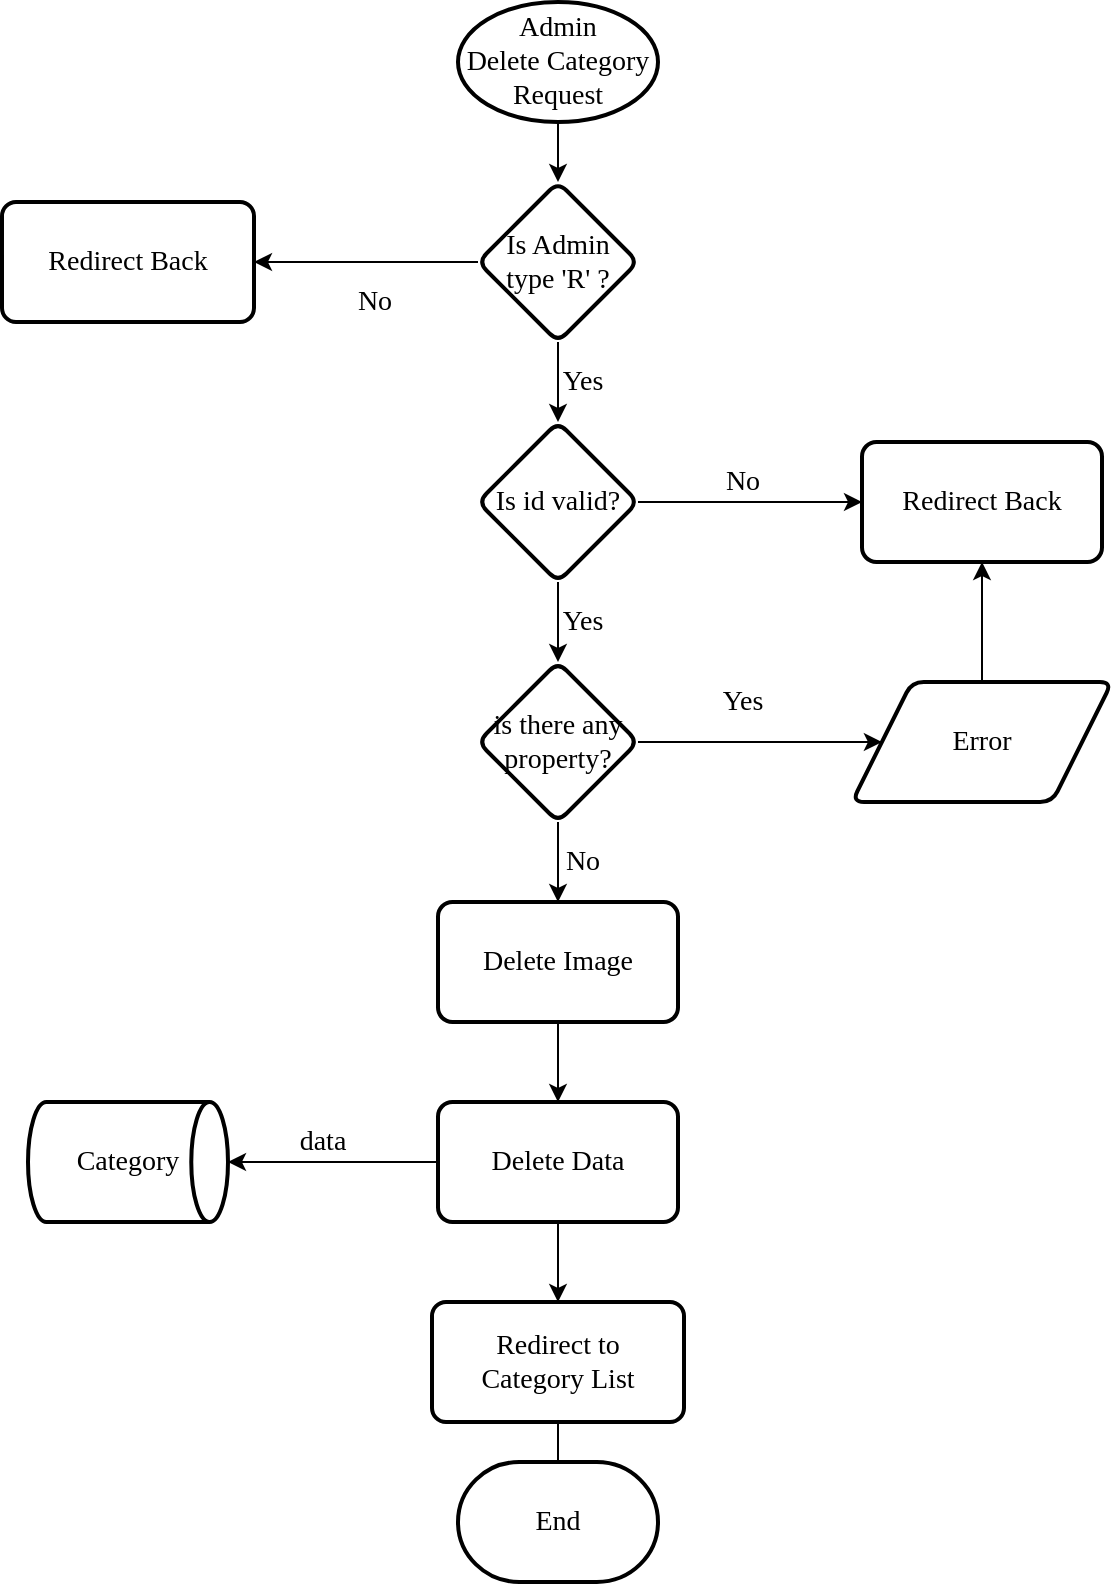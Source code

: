 <mxfile version="17.2.4" type="device"><diagram id="C5RBs43oDa-KdzZeNtuy" name="Page-1"><mxGraphModel dx="1422" dy="737" grid="1" gridSize="10" guides="1" tooltips="1" connect="1" arrows="1" fold="1" page="1" pageScale="1" pageWidth="827" pageHeight="1169" math="0" shadow="0"><root><mxCell id="WIyWlLk6GJQsqaUBKTNV-0"/><mxCell id="WIyWlLk6GJQsqaUBKTNV-1" parent="WIyWlLk6GJQsqaUBKTNV-0"/><mxCell id="Tvj6HyRefxda1XUgVE5Q-8" style="edgeStyle=orthogonalEdgeStyle;rounded=0;orthogonalLoop=1;jettySize=auto;html=1;fontFamily=Times New Roman;" parent="WIyWlLk6GJQsqaUBKTNV-1" source="QMA3gvf6sLXdcExjiy3S-0" target="Tvj6HyRefxda1XUgVE5Q-6" edge="1"><mxGeometry relative="1" as="geometry"/></mxCell><mxCell id="QMA3gvf6sLXdcExjiy3S-0" value="Admin &lt;br&gt;Delete Category Request" style="strokeWidth=2;html=1;shape=mxgraph.flowchart.start_1;whiteSpace=wrap;fontFamily=Times New Roman;fontSize=14;" parent="WIyWlLk6GJQsqaUBKTNV-1" vertex="1"><mxGeometry x="368" y="10" width="100" height="60" as="geometry"/></mxCell><mxCell id="Tvj6HyRefxda1XUgVE5Q-5" value="No" style="edgeStyle=orthogonalEdgeStyle;rounded=0;orthogonalLoop=1;jettySize=auto;html=1;fontFamily=Times New Roman;fontSize=14;" parent="WIyWlLk6GJQsqaUBKTNV-1" source="Tvj6HyRefxda1XUgVE5Q-6" target="Tvj6HyRefxda1XUgVE5Q-7" edge="1"><mxGeometry x="-0.061" y="20" relative="1" as="geometry"><mxPoint as="offset"/></mxGeometry></mxCell><mxCell id="Tvj6HyRefxda1XUgVE5Q-27" value="Yes" style="edgeStyle=orthogonalEdgeStyle;rounded=0;orthogonalLoop=1;jettySize=auto;html=1;fontFamily=Times New Roman;fontSize=14;" parent="WIyWlLk6GJQsqaUBKTNV-1" source="Tvj6HyRefxda1XUgVE5Q-6" target="Tvj6HyRefxda1XUgVE5Q-26" edge="1"><mxGeometry y="12" relative="1" as="geometry"><mxPoint as="offset"/></mxGeometry></mxCell><mxCell id="Tvj6HyRefxda1XUgVE5Q-6" value="Is Admin&lt;br&gt;type 'R' ?" style="rhombus;whiteSpace=wrap;html=1;fontSize=14;fontFamily=Times New Roman;strokeWidth=2;rounded=1;arcSize=12;" parent="WIyWlLk6GJQsqaUBKTNV-1" vertex="1"><mxGeometry x="378" y="100" width="80" height="80" as="geometry"/></mxCell><mxCell id="Tvj6HyRefxda1XUgVE5Q-7" value="Redirect Back" style="rounded=1;whiteSpace=wrap;html=1;absoluteArcSize=1;arcSize=14;strokeWidth=2;fontFamily=Times New Roman;fontSize=14;" parent="WIyWlLk6GJQsqaUBKTNV-1" vertex="1"><mxGeometry x="140" y="110" width="126" height="60" as="geometry"/></mxCell><mxCell id="Tvj6HyRefxda1XUgVE5Q-31" value="No" style="edgeStyle=orthogonalEdgeStyle;rounded=0;orthogonalLoop=1;jettySize=auto;html=1;fontFamily=Times New Roman;fontSize=14;" parent="WIyWlLk6GJQsqaUBKTNV-1" source="Tvj6HyRefxda1XUgVE5Q-26" target="Tvj6HyRefxda1XUgVE5Q-30" edge="1"><mxGeometry x="-0.071" y="10" relative="1" as="geometry"><mxPoint as="offset"/></mxGeometry></mxCell><mxCell id="Tvj6HyRefxda1XUgVE5Q-33" value="Yes" style="edgeStyle=orthogonalEdgeStyle;rounded=0;orthogonalLoop=1;jettySize=auto;html=1;fontFamily=Times New Roman;fontSize=14;entryX=0.5;entryY=0;entryDx=0;entryDy=0;" parent="WIyWlLk6GJQsqaUBKTNV-1" source="Tvj6HyRefxda1XUgVE5Q-26" target="4R9FD8uD9yUuW1ZyJSNq-1" edge="1"><mxGeometry y="12" relative="1" as="geometry"><mxPoint as="offset"/><mxPoint x="380" y="310" as="targetPoint"/></mxGeometry></mxCell><mxCell id="Tvj6HyRefxda1XUgVE5Q-26" value="Is id valid?" style="rhombus;whiteSpace=wrap;html=1;fontSize=14;fontFamily=Times New Roman;strokeWidth=2;rounded=1;arcSize=12;" parent="WIyWlLk6GJQsqaUBKTNV-1" vertex="1"><mxGeometry x="378" y="220" width="80" height="80" as="geometry"/></mxCell><mxCell id="Tvj6HyRefxda1XUgVE5Q-30" value="Redirect Back" style="whiteSpace=wrap;html=1;fontSize=14;fontFamily=Times New Roman;strokeWidth=2;rounded=1;arcSize=12;" parent="WIyWlLk6GJQsqaUBKTNV-1" vertex="1"><mxGeometry x="570" y="230" width="120" height="60" as="geometry"/></mxCell><mxCell id="Tvj6HyRefxda1XUgVE5Q-35" value="" style="edgeStyle=orthogonalEdgeStyle;rounded=0;orthogonalLoop=1;jettySize=auto;html=1;fontFamily=Times New Roman;" parent="WIyWlLk6GJQsqaUBKTNV-1" source="Tvj6HyRefxda1XUgVE5Q-32" target="Tvj6HyRefxda1XUgVE5Q-34" edge="1"><mxGeometry relative="1" as="geometry"/></mxCell><mxCell id="Tvj6HyRefxda1XUgVE5Q-32" value="Delete Image" style="whiteSpace=wrap;html=1;fontSize=14;fontFamily=Times New Roman;strokeWidth=2;rounded=1;arcSize=12;" parent="WIyWlLk6GJQsqaUBKTNV-1" vertex="1"><mxGeometry x="358" y="460" width="120" height="60" as="geometry"/></mxCell><mxCell id="Tvj6HyRefxda1XUgVE5Q-37" value="data" style="edgeStyle=orthogonalEdgeStyle;rounded=0;orthogonalLoop=1;jettySize=auto;html=1;fontFamily=Times New Roman;fontSize=14;" parent="WIyWlLk6GJQsqaUBKTNV-1" source="Tvj6HyRefxda1XUgVE5Q-34" target="Tvj6HyRefxda1XUgVE5Q-36" edge="1"><mxGeometry x="0.105" y="-10" relative="1" as="geometry"><mxPoint as="offset"/></mxGeometry></mxCell><mxCell id="Tvj6HyRefxda1XUgVE5Q-41" style="edgeStyle=orthogonalEdgeStyle;rounded=0;orthogonalLoop=1;jettySize=auto;html=1;fontFamily=Times New Roman;" parent="WIyWlLk6GJQsqaUBKTNV-1" source="Tvj6HyRefxda1XUgVE5Q-34" target="Tvj6HyRefxda1XUgVE5Q-39" edge="1"><mxGeometry relative="1" as="geometry"/></mxCell><mxCell id="Tvj6HyRefxda1XUgVE5Q-34" value="Delete Data" style="whiteSpace=wrap;html=1;fontSize=14;fontFamily=Times New Roman;strokeWidth=2;rounded=1;arcSize=12;" parent="WIyWlLk6GJQsqaUBKTNV-1" vertex="1"><mxGeometry x="358" y="560" width="120" height="60" as="geometry"/></mxCell><mxCell id="Tvj6HyRefxda1XUgVE5Q-36" value="Category" style="strokeWidth=2;html=1;shape=mxgraph.flowchart.direct_data;whiteSpace=wrap;fontFamily=Times New Roman;fontSize=14;" parent="WIyWlLk6GJQsqaUBKTNV-1" vertex="1"><mxGeometry x="153" y="560" width="100" height="60" as="geometry"/></mxCell><mxCell id="Tvj6HyRefxda1XUgVE5Q-38" style="edgeStyle=orthogonalEdgeStyle;rounded=0;orthogonalLoop=1;jettySize=auto;html=1;fontFamily=Times New Roman;fontSize=14;" parent="WIyWlLk6GJQsqaUBKTNV-1" source="Tvj6HyRefxda1XUgVE5Q-39" edge="1"><mxGeometry relative="1" as="geometry"><mxPoint x="418" y="750" as="targetPoint"/></mxGeometry></mxCell><mxCell id="Tvj6HyRefxda1XUgVE5Q-39" value="Redirect to &lt;br&gt;Category List" style="rounded=1;whiteSpace=wrap;html=1;absoluteArcSize=1;arcSize=14;strokeWidth=2;fontFamily=Times New Roman;fontSize=14;" parent="WIyWlLk6GJQsqaUBKTNV-1" vertex="1"><mxGeometry x="355" y="660" width="126" height="60" as="geometry"/></mxCell><mxCell id="Tvj6HyRefxda1XUgVE5Q-40" value="End" style="strokeWidth=2;html=1;shape=mxgraph.flowchart.terminator;whiteSpace=wrap;fontFamily=Times New Roman;fontSize=14;" parent="WIyWlLk6GJQsqaUBKTNV-1" vertex="1"><mxGeometry x="368" y="740" width="100" height="60" as="geometry"/></mxCell><mxCell id="4R9FD8uD9yUuW1ZyJSNq-0" value="Yes" style="edgeStyle=orthogonalEdgeStyle;rounded=0;orthogonalLoop=1;jettySize=auto;html=1;fontFamily=Times New Roman;fontSize=14;" edge="1" parent="WIyWlLk6GJQsqaUBKTNV-1" source="4R9FD8uD9yUuW1ZyJSNq-1" target="4R9FD8uD9yUuW1ZyJSNq-2"><mxGeometry x="-0.147" y="20" relative="1" as="geometry"><mxPoint as="offset"/></mxGeometry></mxCell><mxCell id="4R9FD8uD9yUuW1ZyJSNq-4" value="No" style="edgeStyle=orthogonalEdgeStyle;rounded=0;orthogonalLoop=1;jettySize=auto;html=1;fontFamily=Times New Roman;fontSize=14;" edge="1" parent="WIyWlLk6GJQsqaUBKTNV-1" source="4R9FD8uD9yUuW1ZyJSNq-1" target="Tvj6HyRefxda1XUgVE5Q-32"><mxGeometry y="12" relative="1" as="geometry"><mxPoint as="offset"/></mxGeometry></mxCell><mxCell id="4R9FD8uD9yUuW1ZyJSNq-1" value="is there any property?" style="rhombus;whiteSpace=wrap;html=1;fontSize=14;fontFamily=Times New Roman;strokeWidth=2;rounded=1;arcSize=12;" vertex="1" parent="WIyWlLk6GJQsqaUBKTNV-1"><mxGeometry x="378" y="340" width="80" height="80" as="geometry"/></mxCell><mxCell id="4R9FD8uD9yUuW1ZyJSNq-3" style="edgeStyle=orthogonalEdgeStyle;rounded=0;orthogonalLoop=1;jettySize=auto;html=1;" edge="1" parent="WIyWlLk6GJQsqaUBKTNV-1" source="4R9FD8uD9yUuW1ZyJSNq-2" target="Tvj6HyRefxda1XUgVE5Q-30"><mxGeometry relative="1" as="geometry"/></mxCell><mxCell id="4R9FD8uD9yUuW1ZyJSNq-2" value="Error" style="shape=parallelogram;html=1;strokeWidth=2;perimeter=parallelogramPerimeter;whiteSpace=wrap;rounded=1;arcSize=12;size=0.23;fontFamily=Times New Roman;fontSize=14;" vertex="1" parent="WIyWlLk6GJQsqaUBKTNV-1"><mxGeometry x="565" y="350" width="130" height="60" as="geometry"/></mxCell></root></mxGraphModel></diagram></mxfile>